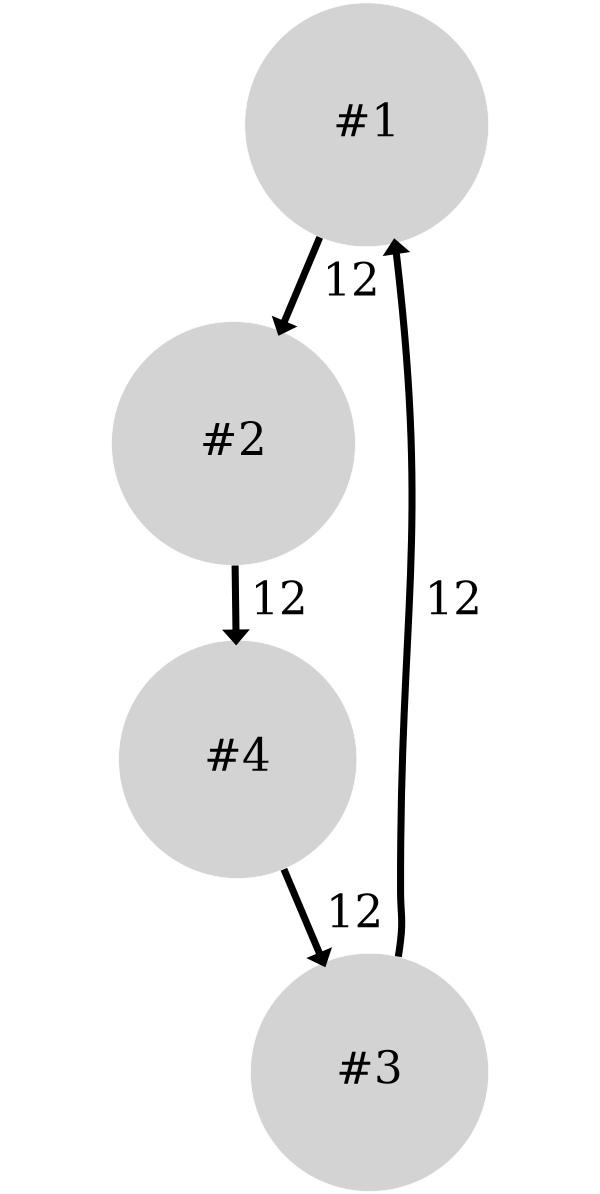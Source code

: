 digraph G {
bgcolor="#ffffff00"
ratio=2.0
graph [size="4.0,8.0", center=true];node [color=white, style=filled, fontsize=64];edge [fontsize=64];1 [label=" #1 ", shape=circle, width=4.807355, fillcolor=lightgray];
2 [label=" #2 ", shape=circle, width=4.807355, fillcolor=lightgray];
3 [label=" #3 ", shape=circle, width=4.700440, fillcolor=lightgray];
4 [label=" #4 ", shape=circle, width=4.700440, fillcolor=lightgray];
1 -> 2 [label=" 12 ", color=black, style=solid, penwidth=10.000000];
2 -> 4 [label=" 12 ", color=black, style=solid, penwidth=10.000000];
3 -> 1 [label=" 12 ", color=black, style=solid, penwidth=10.000000];
4 -> 3 [label=" 12 ", color=black, style=solid, penwidth=10.000000];
}
